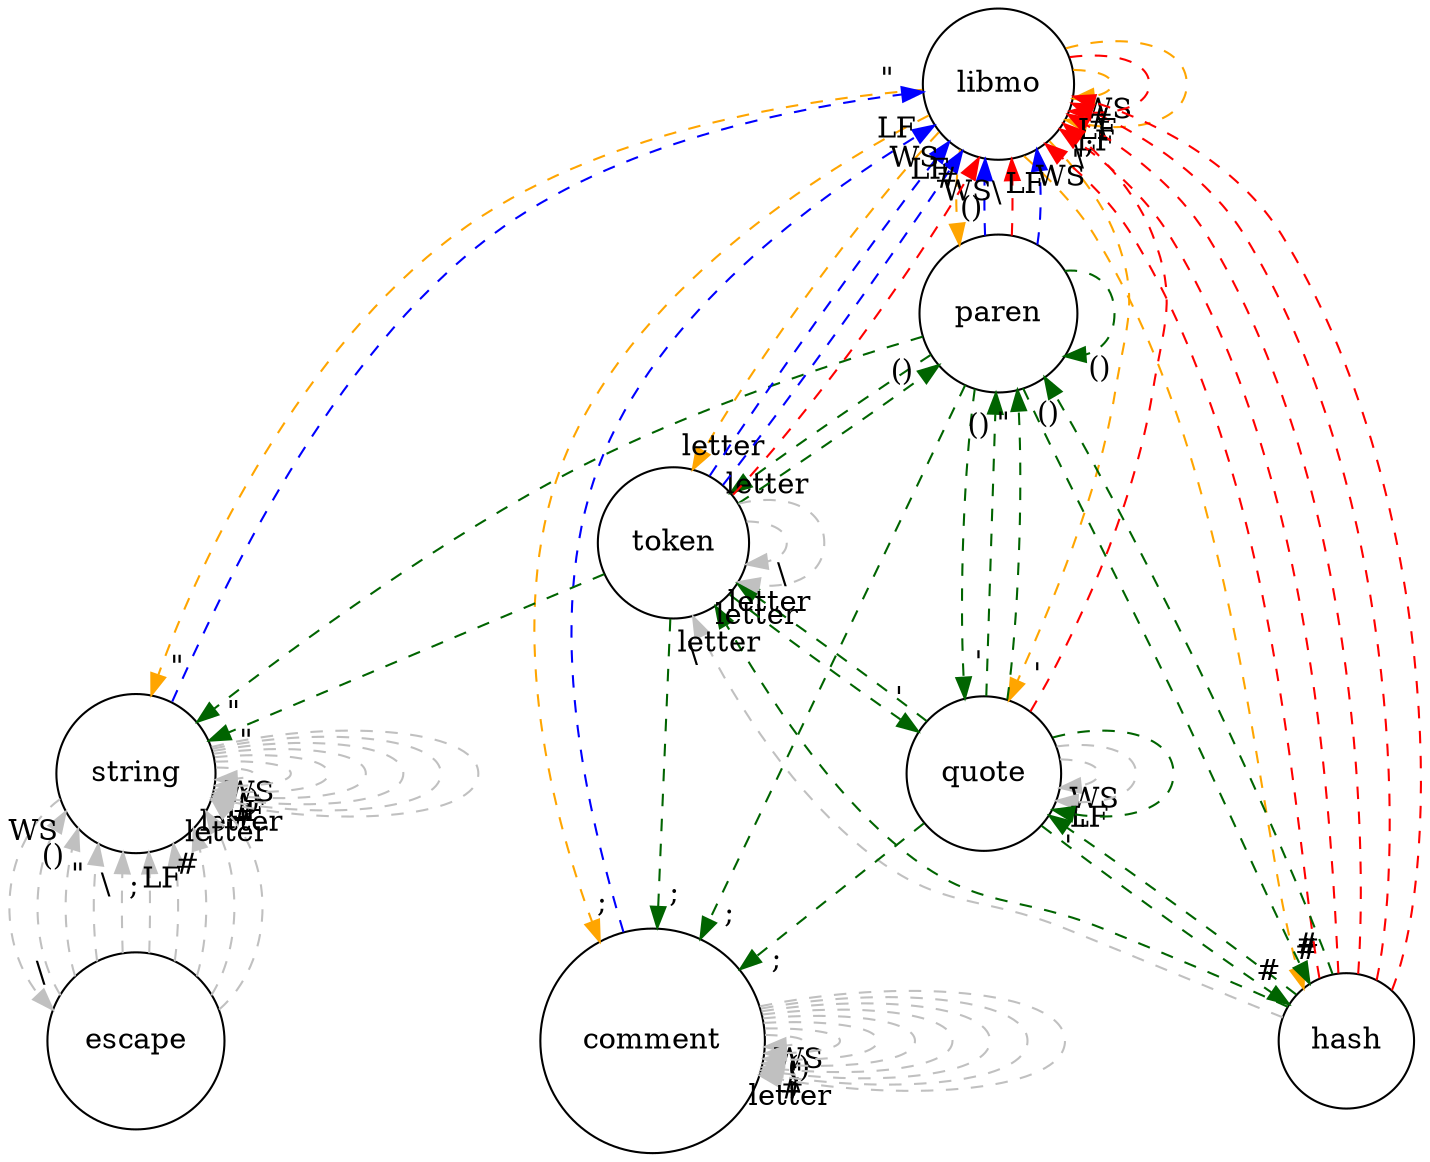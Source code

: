 digraph {
  overlap=scale;node[shape=circle];
  libmo->libmo[headlabel="WS",color=orange,labeldistance=1.8,style=dashed];
  libmo->paren[headlabel="()",color=orange,labeldistance=1.8,style=dashed];
  libmo->string[headlabel="\"",color=orange,labeldistance=1.8,style=dashed];
  libmo->libmo[headlabel="\\",color=red,labeldistance=1.8,style=dashed];
  libmo->comment[headlabel=";",color=orange,labeldistance=1.8,style=dashed];
  libmo->libmo[headlabel="LF",color=orange,labeldistance=1.8,style=dashed];
  libmo->hash[headlabel="#",color=orange,labeldistance=1.8,style=dashed];
  libmo->quote[headlabel="'",color=orange,labeldistance=1.8,style=dashed];
  libmo->token[headlabel="letter",color=orange,labeldistance=1.8,style=dashed];
  token->libmo[headlabel="WS",color=blue,labeldistance=1.8,style=dashed];
  token->paren[headlabel="()",color=darkgreen,labeldistance=1.8,style=dashed];
  token->string[headlabel="\"",color=darkgreen,labeldistance=1.8,style=dashed];
  token->token[headlabel="\\",color=gray,labeldistance=1.8,style=dashed];
  token->comment[headlabel=";",color=darkgreen,labeldistance=1.8,style=dashed];
  token->libmo[headlabel="LF",color=blue,labeldistance=1.8,style=dashed];
  token->libmo[headlabel="#",color=red,labeldistance=1.8,style=dashed];
  token->quote[headlabel="'",color=darkgreen,labeldistance=1.8,style=dashed];
  token->token[headlabel="letter",color=gray,labeldistance=1.8,style=dashed];
  string->string[headlabel="WS",color=gray,labeldistance=1.8,style=dashed];
  string->string[headlabel="()",color=gray,labeldistance=1.8,style=dashed];
  string->libmo[headlabel="\"",color=blue,labeldistance=1.8,style=dashed];
  string->escape[headlabel="\\",color=gray,labeldistance=1.8,style=dashed];
  string->string[headlabel=";",color=gray,labeldistance=1.8,style=dashed];
  string->string[headlabel="LF",color=gray,labeldistance=1.8,style=dashed];
  string->string[headlabel="#",color=gray,labeldistance=1.8,style=dashed];
  string->string[headlabel="'",color=gray,labeldistance=1.8,style=dashed];
  string->string[headlabel="letter",color=gray,labeldistance=1.8,style=dashed];
  escape->string[headlabel="WS",color=gray,labeldistance=1.8,style=dashed];
  escape->string[headlabel="()",color=gray,labeldistance=1.8,style=dashed];
  escape->string[headlabel="\"",color=gray,labeldistance=1.8,style=dashed];
  escape->string[headlabel="\\",color=gray,labeldistance=1.8,style=dashed];
  escape->string[headlabel=";",color=gray,labeldistance=1.8,style=dashed];
  escape->string[headlabel="LF",color=gray,labeldistance=1.8,style=dashed];
  escape->string[headlabel="#",color=gray,labeldistance=1.8,style=dashed];
  escape->string[headlabel="'",color=gray,labeldistance=1.8,style=dashed];
  escape->string[headlabel="letter",color=gray,labeldistance=1.8,style=dashed];
  paren->libmo[headlabel="WS",color=blue,labeldistance=1.8,style=dashed];
  paren->paren[headlabel="()",color=darkgreen,labeldistance=1.8,style=dashed];
  paren->string[headlabel="\"",color=darkgreen,labeldistance=1.8,style=dashed];
  paren->libmo[headlabel="\\",color=red,labeldistance=1.8,style=dashed];
  paren->comment[headlabel=";",color=darkgreen,labeldistance=1.8,style=dashed];
  paren->libmo[headlabel="LF",color=blue,labeldistance=1.8,style=dashed];
  paren->hash[headlabel="#",color=darkgreen,labeldistance=1.8,style=dashed];
  paren->quote[headlabel="'",color=darkgreen,labeldistance=1.8,style=dashed];
  paren->token[headlabel="letter",color=darkgreen,labeldistance=1.8,style=dashed];
  comment->comment[headlabel="WS",color=gray,labeldistance=1.8,style=dashed];
  comment->comment[headlabel="()",color=gray,labeldistance=1.8,style=dashed];
  comment->comment[headlabel="\"",color=gray,labeldistance=1.8,style=dashed];
  comment->comment[headlabel="\\",color=gray,labeldistance=1.8,style=dashed];
  comment->comment[headlabel=";",color=gray,labeldistance=1.8,style=dashed];
  comment->libmo[headlabel="LF",color=blue,labeldistance=1.8,style=dashed];
  comment->comment[headlabel="#",color=gray,labeldistance=1.8,style=dashed];
  comment->comment[headlabel="'",color=gray,labeldistance=1.8,style=dashed];
  comment->comment[headlabel="letter",color=gray,labeldistance=1.8,style=dashed];
  hash->libmo[headlabel="WS",color=red,labeldistance=1.8,style=dashed];
  hash->paren[headlabel="()",color=darkgreen,labeldistance=1.8,style=dashed];
  hash->libmo[headlabel="\"",color=red,labeldistance=1.8,style=dashed];
  hash->token[headlabel="\\",color=gray,labeldistance=1.8,style=dashed];
  hash->libmo[headlabel=";",color=red,labeldistance=1.8,style=dashed];
  hash->libmo[headlabel="LF",color=red,labeldistance=1.8,style=dashed];
  hash->libmo[headlabel="#",color=red,labeldistance=1.8,style=dashed];
  hash->quote[headlabel="'",color=darkgreen,labeldistance=1.8,style=dashed];
  hash->token[headlabel="letter",color=darkgreen,labeldistance=1.8,style=dashed];
  quote->quote[headlabel="WS",color=gray,labeldistance=1.8,style=dashed];
  quote->paren[headlabel="()",color=darkgreen,labeldistance=1.8,style=dashed];
  quote->paren[headlabel="\"",color=darkgreen,labeldistance=1.8,style=dashed];
  quote->libmo[headlabel="\\",color=red,labeldistance=1.8,style=dashed];
  quote->comment[headlabel=";",color=darkgreen,labeldistance=1.8,style=dashed];
  quote->quote[headlabel="LF",color=gray,labeldistance=1.8,style=dashed];
  quote->hash[headlabel="#",color=darkgreen,labeldistance=1.8,style=dashed];
  quote->quote[headlabel="'",color=darkgreen,labeldistance=1.8,style=dashed];
  quote->token[headlabel="letter",color=darkgreen,labeldistance=1.8,style=dashed];
}

